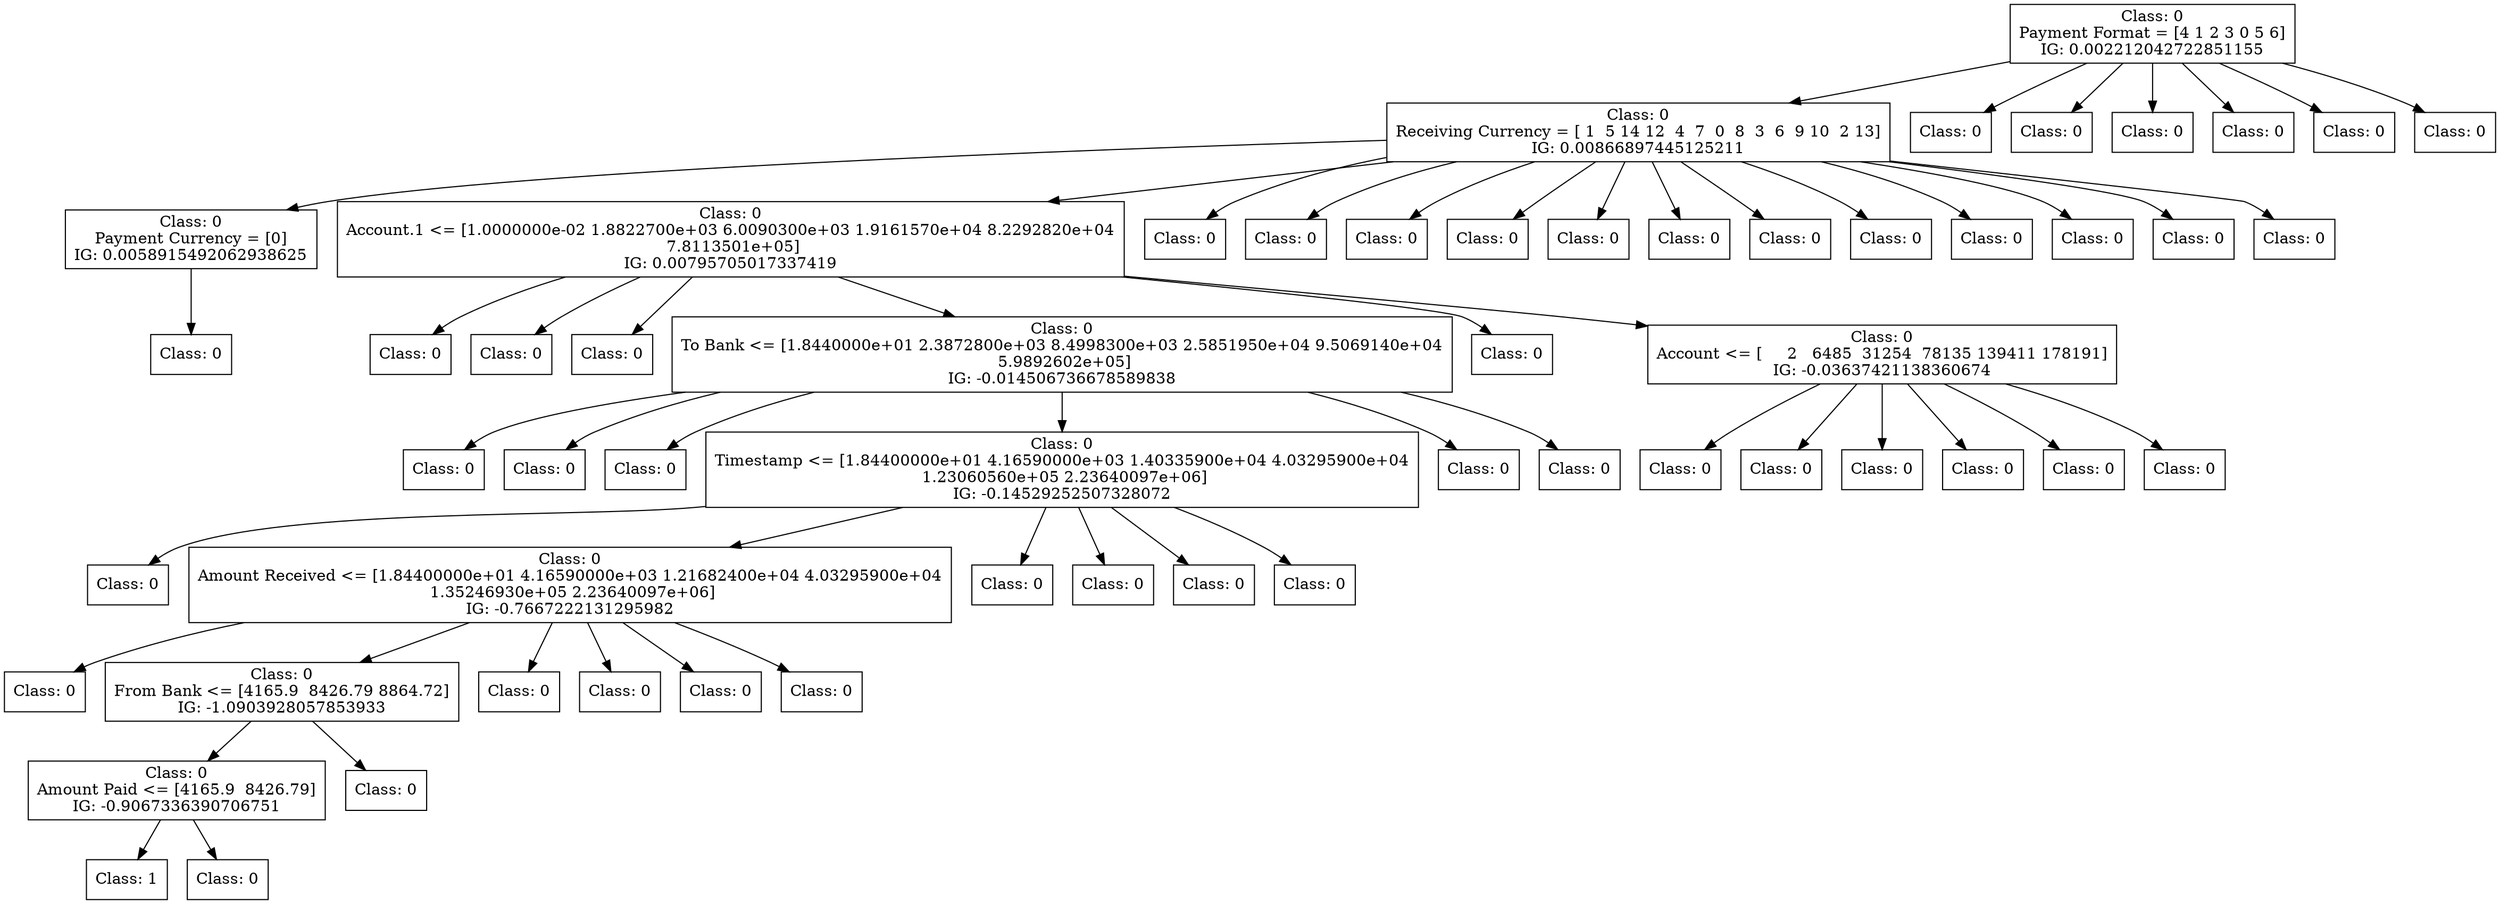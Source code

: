 digraph DecisionTree {
	rankdir=TD;
	node [shape=box];
	140446008335696 [label="Class: 0
Payment Format = [4 1 2 3 0 5 6]
IG: 0.002212042722851155"];
	140445856805552 [label="Class: 0
Receiving Currency = [ 1  5 14 12  4  7  0  8  3  6  9 10  2 13]
IG: 0.00866897445125211"];
	140446008335696 -> 140445856805552;
	140445856807856 [label="Class: 0
Payment Currency = [0]
IG: 0.0058915492062938625"];
	140445856805552 -> 140445856807856;
	140445856805888 [label="Class: 0
"];
	140445856807856 -> 140445856805888;
	140445856801808 [label="Class: 0
Account.1 <= [1.0000000e-02 1.8822700e+03 6.0090300e+03 1.9161570e+04 8.2292820e+04
 7.8113501e+05]
IG: 0.00795705017337419"];
	140445856805552 -> 140445856801808;
	140445856805696 [label="Class: 0
"];
	140445856801808 -> 140445856805696;
	140445856803440 [label="Class: 0
"];
	140445856801808 -> 140445856803440;
	140445856806944 [label="Class: 0
"];
	140445856801808 -> 140445856806944;
	140445856805984 [label="Class: 0
To Bank <= [1.8440000e+01 2.3872800e+03 8.4998300e+03 2.5851950e+04 9.5069140e+04
 5.9892602e+05]
IG: -0.014506736678589838"];
	140445856801808 -> 140445856805984;
	140445856807088 [label="Class: 0
"];
	140445856805984 -> 140445856807088;
	140445856803536 [label="Class: 0
"];
	140445856805984 -> 140445856803536;
	140445856802432 [label="Class: 0
"];
	140445856805984 -> 140445856802432;
	140445856803872 [label="Class: 0
Timestamp <= [1.84400000e+01 4.16590000e+03 1.40335900e+04 4.03295900e+04
 1.23060560e+05 2.23640097e+06]
IG: -0.14529252507328072"];
	140445856805984 -> 140445856803872;
	140445856891952 [label="Class: 0
"];
	140445856803872 -> 140445856891952;
	140445856892144 [label="Class: 0
Amount Received <= [1.84400000e+01 4.16590000e+03 1.21682400e+04 4.03295900e+04
 1.35246930e+05 2.23640097e+06]
IG: -0.7667222131295982"];
	140445856803872 -> 140445856892144;
	140445916699936 [label="Class: 0
"];
	140445856892144 -> 140445916699936;
	140445916699744 [label="Class: 0
From Bank <= [4165.9  8426.79 8864.72]
IG: -1.0903928057853933"];
	140445856892144 -> 140445916699744;
	140445856891136 [label="Class: 0
Amount Paid <= [4165.9  8426.79]
IG: -0.9067336390706751"];
	140445916699744 -> 140445856891136;
	140445856893872 [label="Class: 1
"];
	140445856891136 -> 140445856893872;
	140445856895312 [label="Class: 0
"];
	140445856891136 -> 140445856895312;
	140445856891856 [label="Class: 0
"];
	140445916699744 -> 140445856891856;
	140445916699552 [label="Class: 0
"];
	140445856892144 -> 140445916699552;
	140445916699456 [label="Class: 0
"];
	140445856892144 -> 140445916699456;
	140445916699792 [label="Class: 0
"];
	140445856892144 -> 140445916699792;
	140445916699216 [label="Class: 0
"];
	140445856892144 -> 140445916699216;
	140445856892480 [label="Class: 0
"];
	140445856803872 -> 140445856892480;
	140445856893584 [label="Class: 0
"];
	140445856803872 -> 140445856893584;
	140445856892816 [label="Class: 0
"];
	140445856803872 -> 140445856892816;
	140445856891088 [label="Class: 0
"];
	140445856803872 -> 140445856891088;
	140445856808096 [label="Class: 0
"];
	140445856805984 -> 140445856808096;
	140445856804544 [label="Class: 0
"];
	140445856805984 -> 140445856804544;
	140445856807904 [label="Class: 0
"];
	140445856801808 -> 140445856807904;
	140445856808912 [label="Class: 0
Account <= [     2   6485  31254  78135 139411 178191]
IG: -0.03637421138360674"];
	140445856801808 -> 140445856808912;
	140445856893776 [label="Class: 0
"];
	140445856808912 -> 140445856893776;
	140445856892960 [label="Class: 0
"];
	140445856808912 -> 140445856892960;
	140445856892384 [label="Class: 0
"];
	140445856808912 -> 140445856892384;
	140445856893536 [label="Class: 0
"];
	140445856808912 -> 140445856893536;
	140445856895648 [label="Class: 0
"];
	140445856808912 -> 140445856895648;
	140445856894880 [label="Class: 0
"];
	140445856808912 -> 140445856894880;
	140445856800416 [label="Class: 0
"];
	140445856805552 -> 140445856800416;
	140445856805792 [label="Class: 0
"];
	140445856805552 -> 140445856805792;
	140445856794128 [label="Class: 0
"];
	140445856805552 -> 140445856794128;
	140445856806512 [label="Class: 0
"];
	140445856805552 -> 140445856806512;
	140445856805408 [label="Class: 0
"];
	140445856805552 -> 140445856805408;
	140445856806896 [label="Class: 0
"];
	140445856805552 -> 140445856806896;
	140445856808768 [label="Class: 0
"];
	140445856805552 -> 140445856808768;
	140445856798832 [label="Class: 0
"];
	140445856805552 -> 140445856798832;
	140445856807808 [label="Class: 0
"];
	140445856805552 -> 140445856807808;
	140445856796624 [label="Class: 0
"];
	140445856805552 -> 140445856796624;
	140445856799888 [label="Class: 0
"];
	140445856805552 -> 140445856799888;
	140445856808432 [label="Class: 0
"];
	140445856805552 -> 140445856808432;
	140445856799792 [label="Class: 0
"];
	140446008335696 -> 140445856799792;
	140445856802480 [label="Class: 0
"];
	140446008335696 -> 140445856802480;
	140445856797632 [label="Class: 0
"];
	140446008335696 -> 140445856797632;
	140445856803920 [label="Class: 0
"];
	140446008335696 -> 140445856803920;
	140445856799072 [label="Class: 0
"];
	140446008335696 -> 140445856799072;
	140445856804496 [label="Class: 0
"];
	140446008335696 -> 140445856804496;
}
